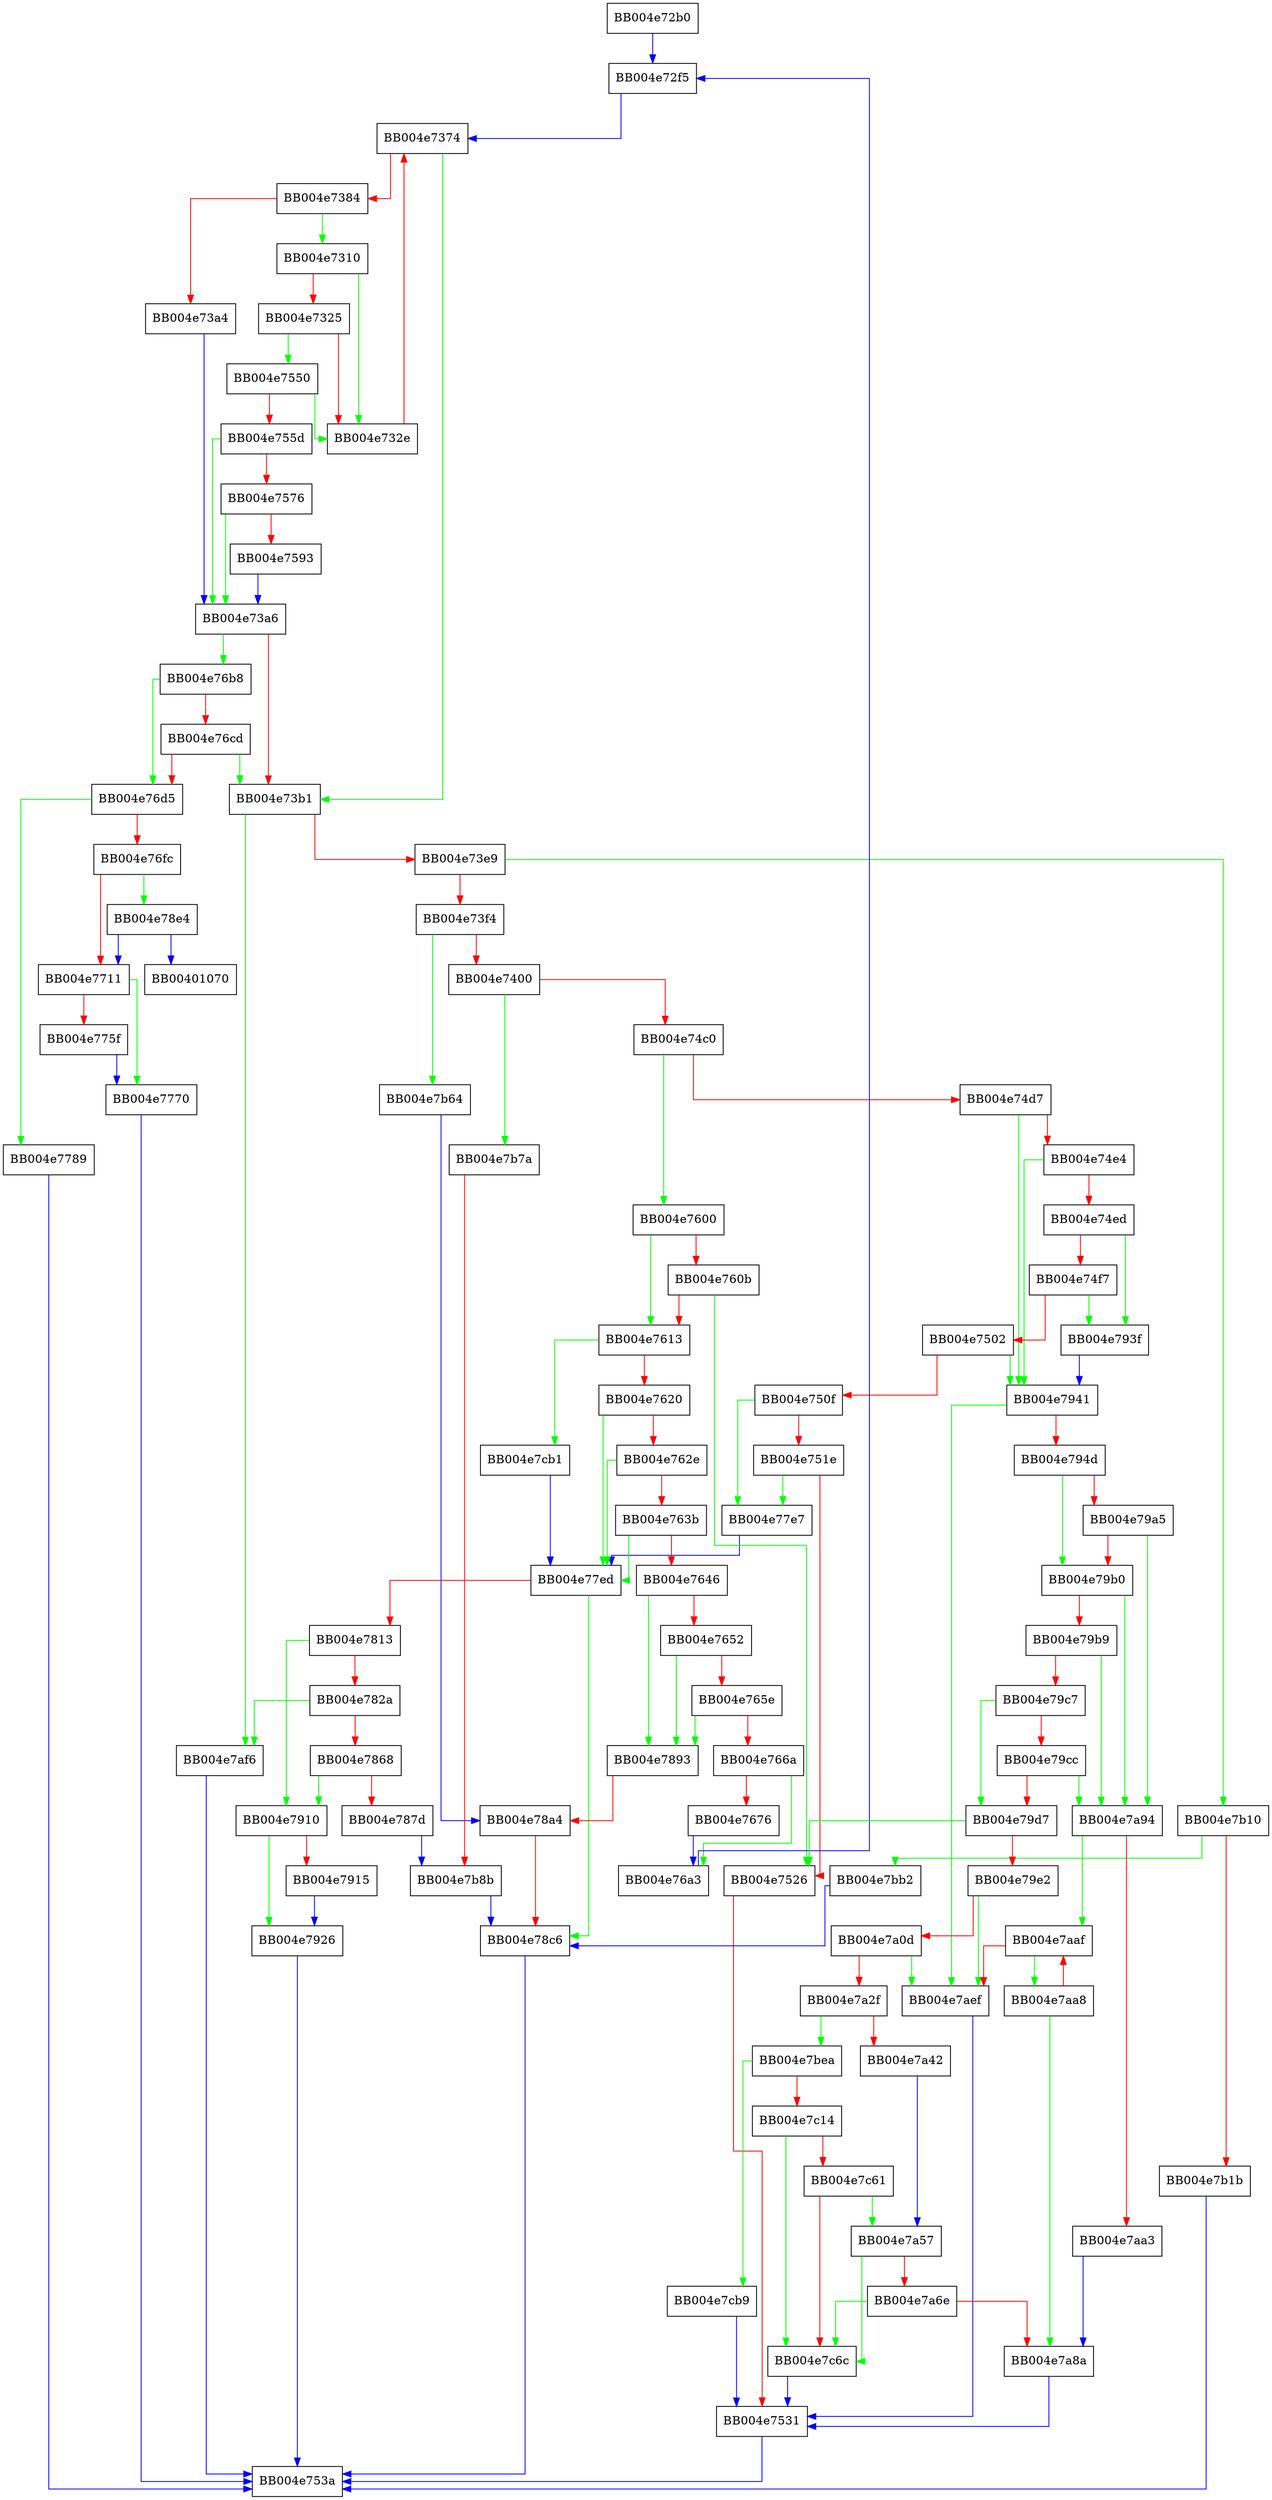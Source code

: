 digraph dtls_get_reassembled_message {
  node [shape="box"];
  graph [splines=ortho];
  BB004e72b0 -> BB004e72f5 [color="blue"];
  BB004e72f5 -> BB004e7374 [color="blue"];
  BB004e7310 -> BB004e732e [color="green"];
  BB004e7310 -> BB004e7325 [color="red"];
  BB004e7325 -> BB004e7550 [color="green"];
  BB004e7325 -> BB004e732e [color="red"];
  BB004e732e -> BB004e7374 [color="red"];
  BB004e7374 -> BB004e73b1 [color="green"];
  BB004e7374 -> BB004e7384 [color="red"];
  BB004e7384 -> BB004e7310 [color="green"];
  BB004e7384 -> BB004e73a4 [color="red"];
  BB004e73a4 -> BB004e73a6 [color="blue"];
  BB004e73a6 -> BB004e76b8 [color="green"];
  BB004e73a6 -> BB004e73b1 [color="red"];
  BB004e73b1 -> BB004e7af6 [color="green"];
  BB004e73b1 -> BB004e73e9 [color="red"];
  BB004e73e9 -> BB004e7b10 [color="green"];
  BB004e73e9 -> BB004e73f4 [color="red"];
  BB004e73f4 -> BB004e7b64 [color="green"];
  BB004e73f4 -> BB004e7400 [color="red"];
  BB004e7400 -> BB004e7b7a [color="green"];
  BB004e7400 -> BB004e74c0 [color="red"];
  BB004e74c0 -> BB004e7600 [color="green"];
  BB004e74c0 -> BB004e74d7 [color="red"];
  BB004e74d7 -> BB004e7941 [color="green"];
  BB004e74d7 -> BB004e74e4 [color="red"];
  BB004e74e4 -> BB004e7941 [color="green"];
  BB004e74e4 -> BB004e74ed [color="red"];
  BB004e74ed -> BB004e793f [color="green"];
  BB004e74ed -> BB004e74f7 [color="red"];
  BB004e74f7 -> BB004e793f [color="green"];
  BB004e74f7 -> BB004e7502 [color="red"];
  BB004e7502 -> BB004e7941 [color="green"];
  BB004e7502 -> BB004e750f [color="red"];
  BB004e750f -> BB004e77e7 [color="green"];
  BB004e750f -> BB004e751e [color="red"];
  BB004e751e -> BB004e77e7 [color="green"];
  BB004e751e -> BB004e7526 [color="red"];
  BB004e7526 -> BB004e7531 [color="red"];
  BB004e7531 -> BB004e753a [color="blue"];
  BB004e7550 -> BB004e732e [color="green"];
  BB004e7550 -> BB004e755d [color="red"];
  BB004e755d -> BB004e73a6 [color="green"];
  BB004e755d -> BB004e7576 [color="red"];
  BB004e7576 -> BB004e73a6 [color="green"];
  BB004e7576 -> BB004e7593 [color="red"];
  BB004e7593 -> BB004e73a6 [color="blue"];
  BB004e7600 -> BB004e7613 [color="green"];
  BB004e7600 -> BB004e760b [color="red"];
  BB004e760b -> BB004e7526 [color="green"];
  BB004e760b -> BB004e7613 [color="red"];
  BB004e7613 -> BB004e7cb1 [color="green"];
  BB004e7613 -> BB004e7620 [color="red"];
  BB004e7620 -> BB004e77ed [color="green"];
  BB004e7620 -> BB004e762e [color="red"];
  BB004e762e -> BB004e77ed [color="green"];
  BB004e762e -> BB004e763b [color="red"];
  BB004e763b -> BB004e77ed [color="green"];
  BB004e763b -> BB004e7646 [color="red"];
  BB004e7646 -> BB004e7893 [color="green"];
  BB004e7646 -> BB004e7652 [color="red"];
  BB004e7652 -> BB004e7893 [color="green"];
  BB004e7652 -> BB004e765e [color="red"];
  BB004e765e -> BB004e7893 [color="green"];
  BB004e765e -> BB004e766a [color="red"];
  BB004e766a -> BB004e76a3 [color="green"];
  BB004e766a -> BB004e7676 [color="red"];
  BB004e7676 -> BB004e76a3 [color="blue"];
  BB004e76a3 -> BB004e72f5 [color="blue"];
  BB004e76b8 -> BB004e76d5 [color="green"];
  BB004e76b8 -> BB004e76cd [color="red"];
  BB004e76cd -> BB004e73b1 [color="green"];
  BB004e76cd -> BB004e76d5 [color="red"];
  BB004e76d5 -> BB004e7789 [color="green"];
  BB004e76d5 -> BB004e76fc [color="red"];
  BB004e76fc -> BB004e78e4 [color="green"];
  BB004e76fc -> BB004e7711 [color="red"];
  BB004e7711 -> BB004e7770 [color="green"];
  BB004e7711 -> BB004e775f [color="red"];
  BB004e775f -> BB004e7770 [color="blue"];
  BB004e7770 -> BB004e753a [color="blue"];
  BB004e7789 -> BB004e753a [color="blue"];
  BB004e77e7 -> BB004e77ed [color="blue"];
  BB004e77ed -> BB004e78c6 [color="green"];
  BB004e77ed -> BB004e7813 [color="red"];
  BB004e7813 -> BB004e7910 [color="green"];
  BB004e7813 -> BB004e782a [color="red"];
  BB004e782a -> BB004e7af6 [color="green"];
  BB004e782a -> BB004e7868 [color="red"];
  BB004e7868 -> BB004e7910 [color="green"];
  BB004e7868 -> BB004e787d [color="red"];
  BB004e787d -> BB004e7b8b [color="blue"];
  BB004e7893 -> BB004e78a4 [color="red"];
  BB004e78a4 -> BB004e78c6 [color="red"];
  BB004e78c6 -> BB004e753a [color="blue"];
  BB004e78e4 -> BB00401070 [color="blue"];
  BB004e78e4 -> BB004e7711 [color="blue"];
  BB004e7910 -> BB004e7926 [color="green"];
  BB004e7910 -> BB004e7915 [color="red"];
  BB004e7915 -> BB004e7926 [color="blue"];
  BB004e7926 -> BB004e753a [color="blue"];
  BB004e793f -> BB004e7941 [color="blue"];
  BB004e7941 -> BB004e7aef [color="green"];
  BB004e7941 -> BB004e794d [color="red"];
  BB004e794d -> BB004e79b0 [color="green"];
  BB004e794d -> BB004e79a5 [color="red"];
  BB004e79a5 -> BB004e7a94 [color="green"];
  BB004e79a5 -> BB004e79b0 [color="red"];
  BB004e79b0 -> BB004e7a94 [color="green"];
  BB004e79b0 -> BB004e79b9 [color="red"];
  BB004e79b9 -> BB004e7a94 [color="green"];
  BB004e79b9 -> BB004e79c7 [color="red"];
  BB004e79c7 -> BB004e79d7 [color="green"];
  BB004e79c7 -> BB004e79cc [color="red"];
  BB004e79cc -> BB004e7a94 [color="green"];
  BB004e79cc -> BB004e79d7 [color="red"];
  BB004e79d7 -> BB004e7526 [color="green"];
  BB004e79d7 -> BB004e79e2 [color="red"];
  BB004e79e2 -> BB004e7aef [color="green"];
  BB004e79e2 -> BB004e7a0d [color="red"];
  BB004e7a0d -> BB004e7aef [color="green"];
  BB004e7a0d -> BB004e7a2f [color="red"];
  BB004e7a2f -> BB004e7bea [color="green"];
  BB004e7a2f -> BB004e7a42 [color="red"];
  BB004e7a42 -> BB004e7a57 [color="blue"];
  BB004e7a57 -> BB004e7c6c [color="green"];
  BB004e7a57 -> BB004e7a6e [color="red"];
  BB004e7a6e -> BB004e7c6c [color="green"];
  BB004e7a6e -> BB004e7a8a [color="red"];
  BB004e7a8a -> BB004e7531 [color="blue"];
  BB004e7a94 -> BB004e7aaf [color="green"];
  BB004e7a94 -> BB004e7aa3 [color="red"];
  BB004e7aa3 -> BB004e7a8a [color="blue"];
  BB004e7aa8 -> BB004e7a8a [color="green"];
  BB004e7aa8 -> BB004e7aaf [color="red"];
  BB004e7aaf -> BB004e7aa8 [color="green"];
  BB004e7aaf -> BB004e7aef [color="red"];
  BB004e7aef -> BB004e7531 [color="blue"];
  BB004e7af6 -> BB004e753a [color="blue"];
  BB004e7b10 -> BB004e7bb2 [color="green"];
  BB004e7b10 -> BB004e7b1b [color="red"];
  BB004e7b1b -> BB004e753a [color="blue"];
  BB004e7b64 -> BB004e78a4 [color="blue"];
  BB004e7b7a -> BB004e7b8b [color="red"];
  BB004e7b8b -> BB004e78c6 [color="blue"];
  BB004e7bb2 -> BB004e78c6 [color="blue"];
  BB004e7bea -> BB004e7cb9 [color="green"];
  BB004e7bea -> BB004e7c14 [color="red"];
  BB004e7c14 -> BB004e7c6c [color="green"];
  BB004e7c14 -> BB004e7c61 [color="red"];
  BB004e7c61 -> BB004e7a57 [color="green"];
  BB004e7c61 -> BB004e7c6c [color="red"];
  BB004e7c6c -> BB004e7531 [color="blue"];
  BB004e7cb1 -> BB004e77ed [color="blue"];
  BB004e7cb9 -> BB004e7531 [color="blue"];
}